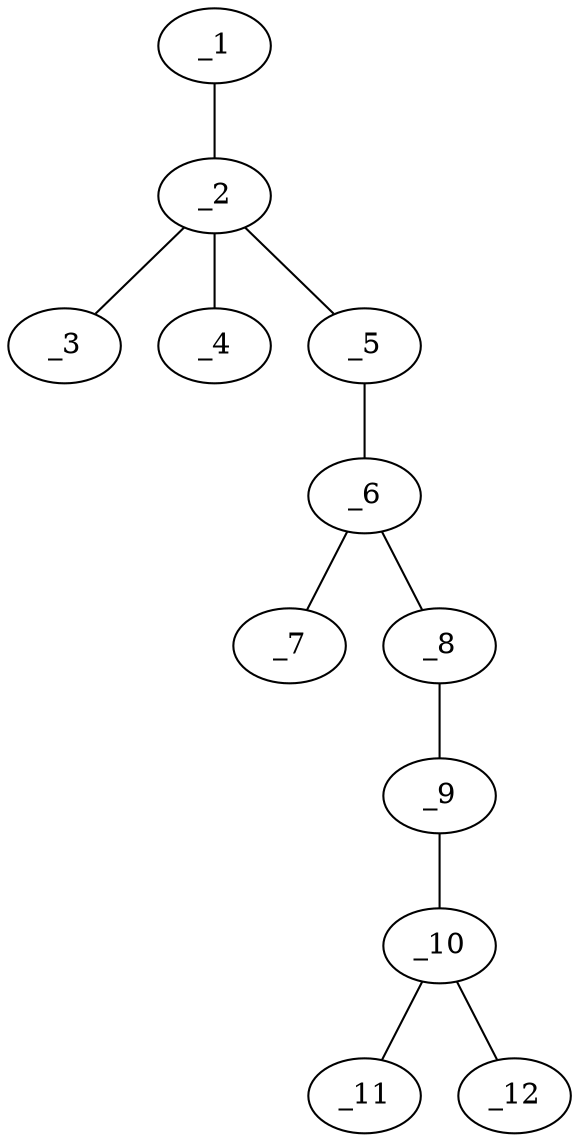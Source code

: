 graph molid617629 {
	_1	 [charge=0,
		chem=1,
		symbol="C  ",
		x=2,
		y="-0.75"];
	_2	 [charge=0,
		chem=1,
		symbol="C  ",
		x="2.866",
		y="-0.25"];
	_1 -- _2	 [valence=1];
	_3	 [charge=0,
		chem=1,
		symbol="C  ",
		x="3.366",
		y="-1.116"];
	_2 -- _3	 [valence=1];
	_4	 [charge=0,
		chem=1,
		symbol="C  ",
		x="2.366",
		y="0.616"];
	_2 -- _4	 [valence=1];
	_5	 [charge=0,
		chem=2,
		symbol="O  ",
		x="3.7321",
		y="0.25"];
	_2 -- _5	 [valence=1];
	_6	 [charge=0,
		chem=1,
		symbol="C  ",
		x="4.5981",
		y="-0.25"];
	_5 -- _6	 [valence=1];
	_7	 [charge=0,
		chem=2,
		symbol="O  ",
		x="4.5981",
		y="-1.25"];
	_6 -- _7	 [valence=2];
	_8	 [charge=0,
		chem=4,
		symbol="N  ",
		x="5.4641",
		y="0.25"];
	_6 -- _8	 [valence=1];
	_9	 [charge=0,
		chem=1,
		symbol="C  ",
		x="6.3301",
		y="-0.25"];
	_8 -- _9	 [valence=1];
	_10	 [charge=0,
		chem=1,
		symbol="C  ",
		x="7.1962",
		y="0.25"];
	_9 -- _10	 [valence=1];
	_11	 [charge=0,
		chem=2,
		symbol="O  ",
		x="8.0622",
		y="-0.25"];
	_10 -- _11	 [valence=2];
	_12	 [charge=0,
		chem=1,
		symbol="C  ",
		x="7.1962",
		y="1.25"];
	_10 -- _12	 [valence=1];
}
